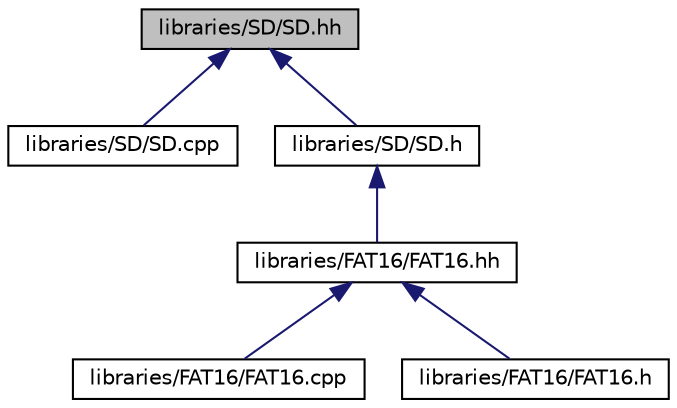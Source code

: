 digraph "libraries/SD/SD.hh"
{
  edge [fontname="Helvetica",fontsize="10",labelfontname="Helvetica",labelfontsize="10"];
  node [fontname="Helvetica",fontsize="10",shape=record];
  Node1 [label="libraries/SD/SD.hh",height=0.2,width=0.4,color="black", fillcolor="grey75", style="filled", fontcolor="black"];
  Node1 -> Node2 [dir="back",color="midnightblue",fontsize="10",style="solid",fontname="Helvetica"];
  Node2 [label="libraries/SD/SD.cpp",height=0.2,width=0.4,color="black", fillcolor="white", style="filled",URL="$de/d4e/SD_8cpp.html"];
  Node1 -> Node3 [dir="back",color="midnightblue",fontsize="10",style="solid",fontname="Helvetica"];
  Node3 [label="libraries/SD/SD.h",height=0.2,width=0.4,color="black", fillcolor="white", style="filled",URL="$d9/df3/SD_8h.html"];
  Node3 -> Node4 [dir="back",color="midnightblue",fontsize="10",style="solid",fontname="Helvetica"];
  Node4 [label="libraries/FAT16/FAT16.hh",height=0.2,width=0.4,color="black", fillcolor="white", style="filled",URL="$d9/d32/FAT16_8hh.html"];
  Node4 -> Node5 [dir="back",color="midnightblue",fontsize="10",style="solid",fontname="Helvetica"];
  Node5 [label="libraries/FAT16/FAT16.cpp",height=0.2,width=0.4,color="black", fillcolor="white", style="filled",URL="$d8/def/FAT16_8cpp.html"];
  Node4 -> Node6 [dir="back",color="midnightblue",fontsize="10",style="solid",fontname="Helvetica"];
  Node6 [label="libraries/FAT16/FAT16.h",height=0.2,width=0.4,color="black", fillcolor="white", style="filled",URL="$de/d02/FAT16_8h.html"];
}
